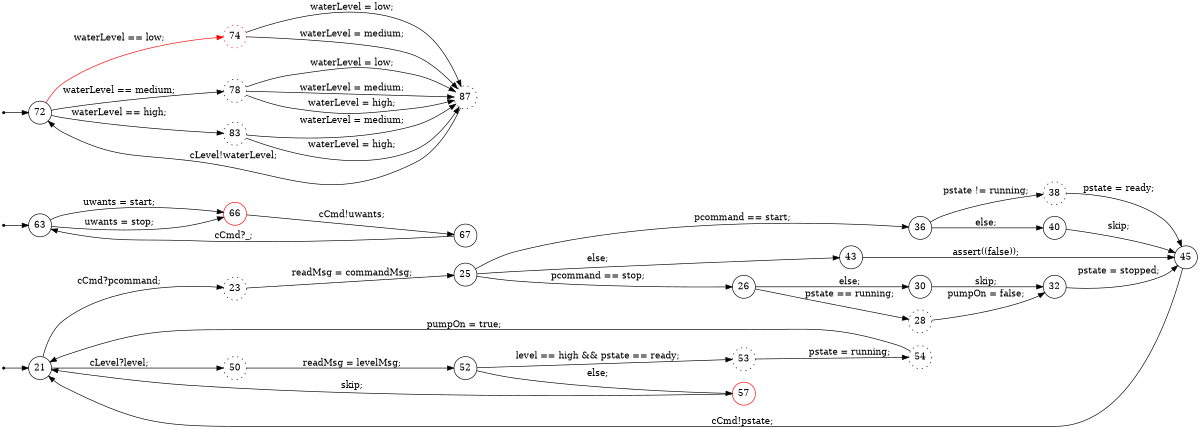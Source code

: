 digraph finite_state_machine {
	rankdir=LR
	size="8,5"
	94457514602608 [label = 21, shape = doublecircle, fixedsize = true]; 
	s94457514602608 [shape = point];
	94457514607904 [label = 63, shape = doublecircle, fixedsize = true]; 
	s94457514607904 [shape = point];
	94457514610096 [label = 72, shape = doublecircle, fixedsize = true]; 
	s94457514610096 [shape = point];
	 94457514602608 [label = 21, shape = circle, fixedsize = true ];
	 94457514599424 [label = 23, shape = circle, fixedsize = true , style = dotted];
	 94457514600032 [label = 25, shape = circle, fixedsize = true ];
	 94457514616816 [label = 26, shape = circle, fixedsize = true ];
	 94457514617440 [label = 28, shape = circle, fixedsize = true , style = dotted];
	 94457514618064 [label = 30, shape = circle, fixedsize = true ];
	 94457514617856 [label = 32, shape = circle, fixedsize = true ];
	 94457514618688 [label = 36, shape = circle, fixedsize = true ];
	 94457514604224 [label = 38, shape = circle, fixedsize = true , style = dotted];
	 94457514604848 [label = 40, shape = circle, fixedsize = true ];
	 94457514605360 [label = 43, shape = circle, fixedsize = true ];
	 94457514604640 [label = 45, shape = circle, fixedsize = true ];
	 94457514606016 [label = 50, shape = circle, fixedsize = true , style = dotted];
	 94457514606288 [label = 52, shape = circle, fixedsize = true ];
	 94457514607120 [label = 53, shape = circle, fixedsize = true , style = dotted];
	 94457514607392 [label = 54, shape = circle, fixedsize = true , style = dotted];
	 94457514608112 [label = 57, shape = circle, color = red, fixedsize = true ];
	 94457514607904 [label = 63, shape = circle, fixedsize = true ];
	 94457514609552 [label = 66, shape = circle, color = red, fixedsize = true ];
	 94457514609792 [label = 67, shape = circle, fixedsize = true ];
	 94457514610096 [label = 72, shape = circle, fixedsize = true ];
	 94457514611232 [label = 74, shape = circle, color = red, fixedsize = true , style = dotted];
	 94457514621984 [label = 78, shape = circle, fixedsize = true , style = dotted];
	 94457514623888 [label = 83, shape = circle, fixedsize = true , style = dotted];
	 94457514623440 [label = 87, shape = circle, fixedsize = true , style = dotted];
	s94457514602608 -> 94457514602608;
	s94457514607904 -> 94457514607904;
	s94457514610096 -> 94457514610096;
	94457514602608 -> 94457514599424 [ label = "cCmd?pcommand; "];
	94457514599424 -> 94457514600032 [ label = "readMsg = commandMsg; "];
	94457514600032 -> 94457514616816 [ label = "pcommand == stop; "];
	94457514616816 -> 94457514617440 [ label = "pstate == running; "];
	94457514617440 -> 94457514617856 [ label = "pumpOn = false; "];
	94457514616816 -> 94457514618064 [ label = "else; "];
	94457514618064 -> 94457514617856 [ label = "skip; "];
	94457514617856 -> 94457514604640 [ label = "pstate = stopped; "];
	94457514600032 -> 94457514618688 [ label = "pcommand == start; "];
	94457514618688 -> 94457514604224 [ label = "pstate != running; "];
	94457514604224 -> 94457514604640 [ label = "pstate = ready; "];
	94457514618688 -> 94457514604848 [ label = "else; "];
	94457514604848 -> 94457514604640 [ label = "skip; "];
	94457514600032 -> 94457514605360 [ label = "else; "];
	94457514605360 -> 94457514604640 [ label = "assert((false)); "];
	94457514604640 -> 94457514602608 [ label = "cCmd!pstate; "];
	94457514602608 -> 94457514606016 [ label = "cLevel?level; "];
	94457514606016 -> 94457514606288 [ label = "readMsg = levelMsg; "];
	94457514606288 -> 94457514607120 [ label = "level == high && pstate == ready; "];
	94457514607120 -> 94457514607392 [ label = "pstate = running; "];
	94457514607392 -> 94457514602608 [ label = "pumpOn = true; "];
	94457514606288 -> 94457514608112 [ label = "else; "];
	94457514608112 -> 94457514602608 [ label = "skip; "];
	94457514607904 -> 94457514609552 [ label = "uwants = start; "];
	94457514607904 -> 94457514609552 [ label = "uwants = stop; "];
	94457514609552 -> 94457514609792 [ label = "cCmd!uwants; "];
	94457514609792 -> 94457514607904 [ label = "cCmd?_; "];
	94457514610096 -> 94457514611232 [color = red, label = "waterLevel == low; "];
	94457514611232 -> 94457514623440 [ label = "waterLevel = low; "];
	94457514611232 -> 94457514623440 [ label = "waterLevel = medium; "];
	94457514610096 -> 94457514621984 [ label = "waterLevel == medium; "];
	94457514621984 -> 94457514623440 [ label = "waterLevel = low; "];
	94457514621984 -> 94457514623440 [ label = "waterLevel = medium; "];
	94457514621984 -> 94457514623440 [ label = "waterLevel = high; "];
	94457514610096 -> 94457514623888 [ label = "waterLevel == high; "];
	94457514623888 -> 94457514623440 [ label = "waterLevel = medium; "];
	94457514623888 -> 94457514623440 [ label = "waterLevel = high; "];
	94457514623440 -> 94457514610096 [ label = "cLevel!waterLevel; "];
}